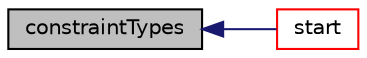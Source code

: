 digraph "constraintTypes"
{
  bgcolor="transparent";
  edge [fontname="Helvetica",fontsize="10",labelfontname="Helvetica",labelfontsize="10"];
  node [fontname="Helvetica",fontsize="10",shape=record];
  rankdir="LR";
  Node1 [label="constraintTypes",height=0.2,width=0.4,color="black", fillcolor="grey75", style="filled", fontcolor="black"];
  Node1 -> Node2 [dir="back",color="midnightblue",fontsize="10",style="solid",fontname="Helvetica"];
  Node2 [label="start",height=0.2,width=0.4,color="red",URL="$a01972.html#a861f370e41af7d54d7ff91da65de6e6a",tooltip="Return start label of this patch in the polyMesh face list. "];
}
